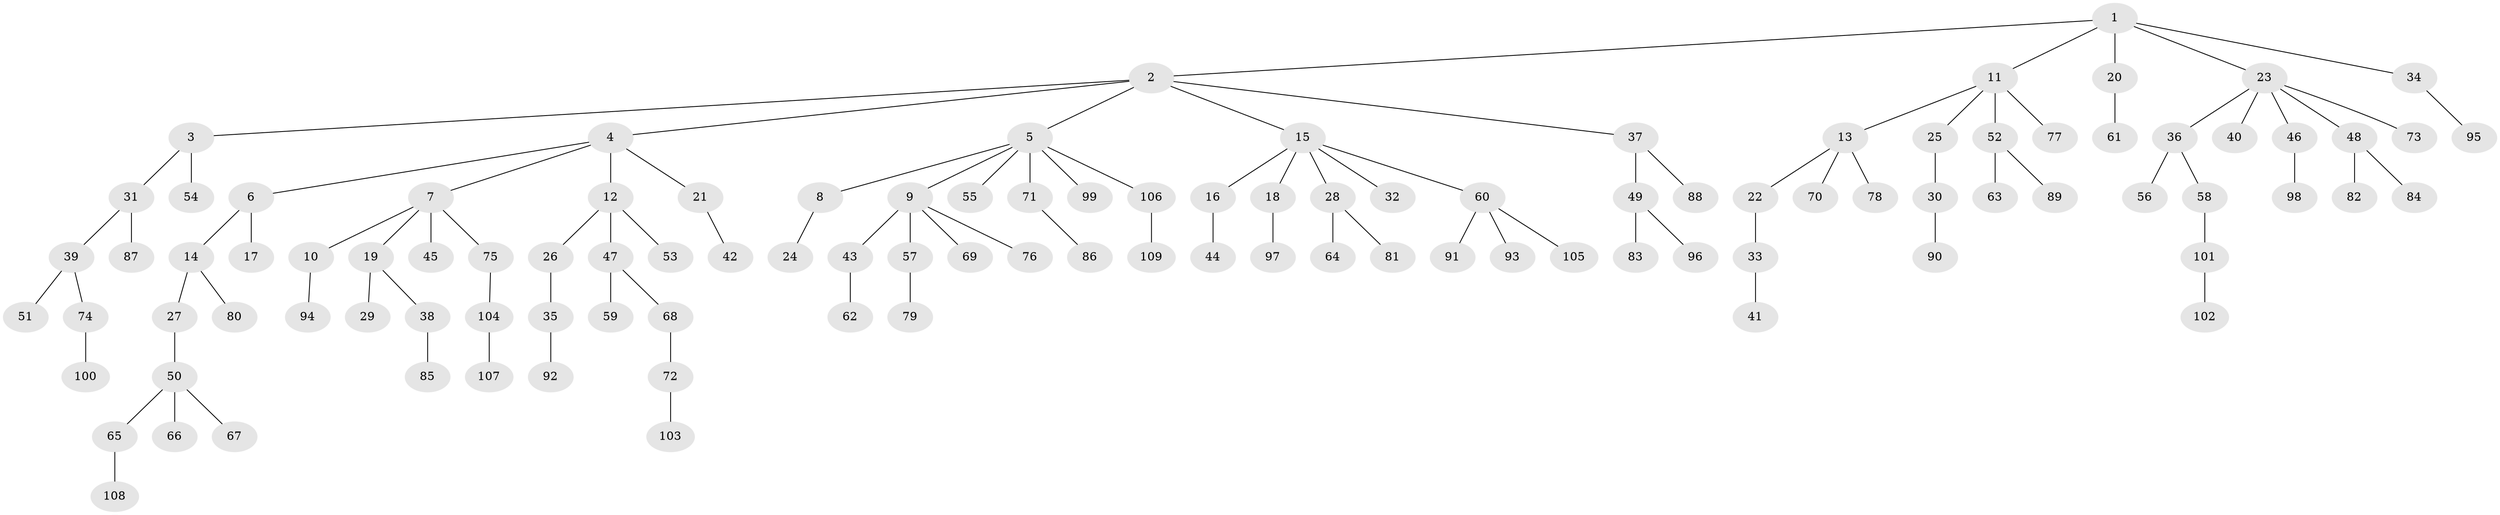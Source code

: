 // Generated by graph-tools (version 1.1) at 2025/26/03/09/25 03:26:32]
// undirected, 109 vertices, 108 edges
graph export_dot {
graph [start="1"]
  node [color=gray90,style=filled];
  1;
  2;
  3;
  4;
  5;
  6;
  7;
  8;
  9;
  10;
  11;
  12;
  13;
  14;
  15;
  16;
  17;
  18;
  19;
  20;
  21;
  22;
  23;
  24;
  25;
  26;
  27;
  28;
  29;
  30;
  31;
  32;
  33;
  34;
  35;
  36;
  37;
  38;
  39;
  40;
  41;
  42;
  43;
  44;
  45;
  46;
  47;
  48;
  49;
  50;
  51;
  52;
  53;
  54;
  55;
  56;
  57;
  58;
  59;
  60;
  61;
  62;
  63;
  64;
  65;
  66;
  67;
  68;
  69;
  70;
  71;
  72;
  73;
  74;
  75;
  76;
  77;
  78;
  79;
  80;
  81;
  82;
  83;
  84;
  85;
  86;
  87;
  88;
  89;
  90;
  91;
  92;
  93;
  94;
  95;
  96;
  97;
  98;
  99;
  100;
  101;
  102;
  103;
  104;
  105;
  106;
  107;
  108;
  109;
  1 -- 2;
  1 -- 11;
  1 -- 20;
  1 -- 23;
  1 -- 34;
  2 -- 3;
  2 -- 4;
  2 -- 5;
  2 -- 15;
  2 -- 37;
  3 -- 31;
  3 -- 54;
  4 -- 6;
  4 -- 7;
  4 -- 12;
  4 -- 21;
  5 -- 8;
  5 -- 9;
  5 -- 55;
  5 -- 71;
  5 -- 99;
  5 -- 106;
  6 -- 14;
  6 -- 17;
  7 -- 10;
  7 -- 19;
  7 -- 45;
  7 -- 75;
  8 -- 24;
  9 -- 43;
  9 -- 57;
  9 -- 69;
  9 -- 76;
  10 -- 94;
  11 -- 13;
  11 -- 25;
  11 -- 52;
  11 -- 77;
  12 -- 26;
  12 -- 47;
  12 -- 53;
  13 -- 22;
  13 -- 70;
  13 -- 78;
  14 -- 27;
  14 -- 80;
  15 -- 16;
  15 -- 18;
  15 -- 28;
  15 -- 32;
  15 -- 60;
  16 -- 44;
  18 -- 97;
  19 -- 29;
  19 -- 38;
  20 -- 61;
  21 -- 42;
  22 -- 33;
  23 -- 36;
  23 -- 40;
  23 -- 46;
  23 -- 48;
  23 -- 73;
  25 -- 30;
  26 -- 35;
  27 -- 50;
  28 -- 64;
  28 -- 81;
  30 -- 90;
  31 -- 39;
  31 -- 87;
  33 -- 41;
  34 -- 95;
  35 -- 92;
  36 -- 56;
  36 -- 58;
  37 -- 49;
  37 -- 88;
  38 -- 85;
  39 -- 51;
  39 -- 74;
  43 -- 62;
  46 -- 98;
  47 -- 59;
  47 -- 68;
  48 -- 82;
  48 -- 84;
  49 -- 83;
  49 -- 96;
  50 -- 65;
  50 -- 66;
  50 -- 67;
  52 -- 63;
  52 -- 89;
  57 -- 79;
  58 -- 101;
  60 -- 91;
  60 -- 93;
  60 -- 105;
  65 -- 108;
  68 -- 72;
  71 -- 86;
  72 -- 103;
  74 -- 100;
  75 -- 104;
  101 -- 102;
  104 -- 107;
  106 -- 109;
}
